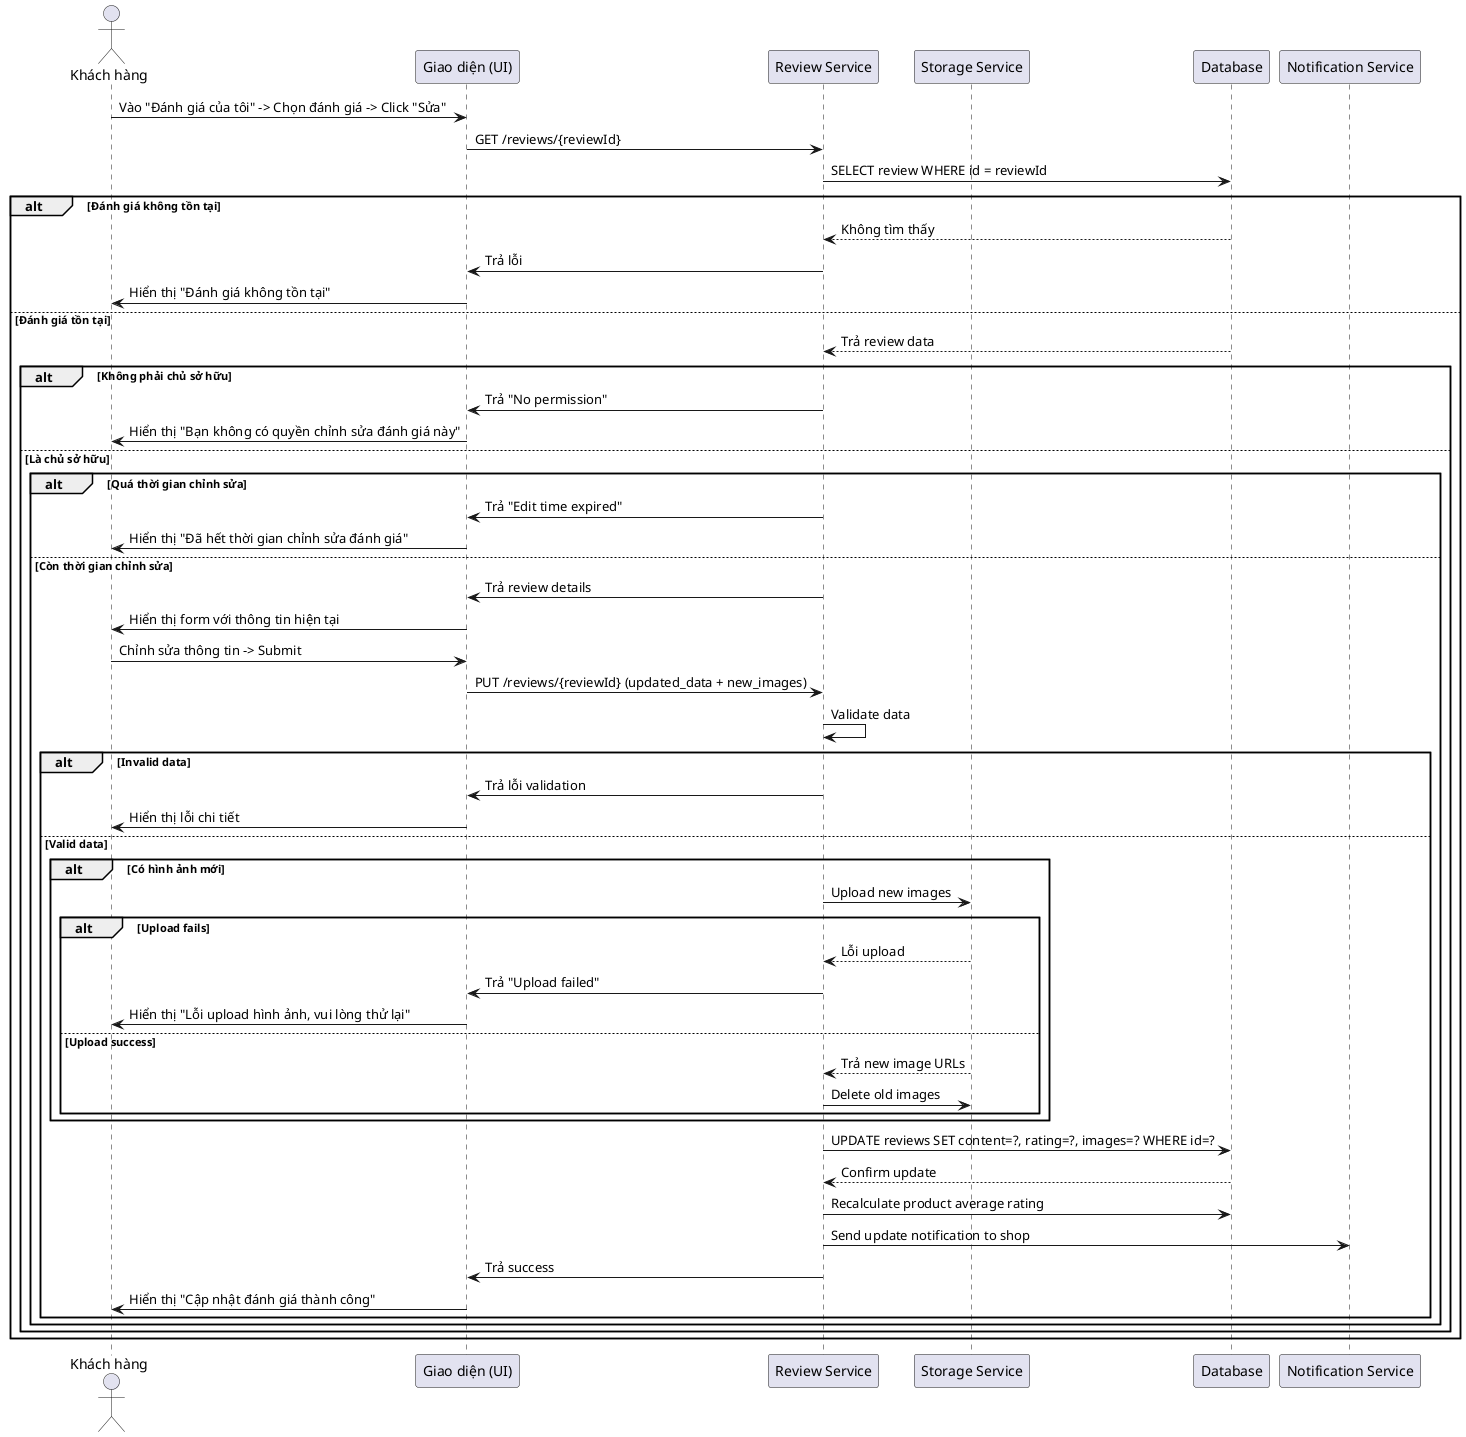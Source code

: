 @startuml cap-nhat-danh-gia
actor "Khách hàng" as Customer
participant "Giao diện (UI)" as UI
participant "Review Service" as Review
participant "Storage Service" as Storage
participant "Database" as DB
participant "Notification Service" as Notif

Customer -> UI: Vào "Đánh giá của tôi" -> Chọn đánh giá -> Click "Sửa"
UI -> Review: GET /reviews/{reviewId}
Review -> DB: SELECT review WHERE id = reviewId
alt Đánh giá không tồn tại
  DB --> Review: Không tìm thấy
  Review -> UI: Trả lỗi
  UI -> Customer: Hiển thị "Đánh giá không tồn tại"
else Đánh giá tồn tại
  DB --> Review: Trả review data
  alt Không phải chủ sở hữu
    Review -> UI: Trả "No permission"
    UI -> Customer: Hiển thị "Bạn không có quyền chỉnh sửa đánh giá này"
  else Là chủ sở hữu
    alt Quá thời gian chỉnh sửa
      Review -> UI: Trả "Edit time expired"
      UI -> Customer: Hiển thị "Đã hết thời gian chỉnh sửa đánh giá"
    else Còn thời gian chỉnh sửa
      Review -> UI: Trả review details
      UI -> Customer: Hiển thị form với thông tin hiện tại
      
      Customer -> UI: Chỉnh sửa thông tin -> Submit
      UI -> Review: PUT /reviews/{reviewId} (updated_data + new_images)
      Review -> Review: Validate data
      alt Invalid data
        Review -> UI: Trả lỗi validation
        UI -> Customer: Hiển thị lỗi chi tiết
      else Valid data
        alt Có hình ảnh mới
          Review -> Storage: Upload new images
          alt Upload fails
            Storage --> Review: Lỗi upload
            Review -> UI: Trả "Upload failed"
            UI -> Customer: Hiển thị "Lỗi upload hình ảnh, vui lòng thử lại"
          else Upload success
            Storage --> Review: Trả new image URLs
            Review -> Storage: Delete old images
          end
        end
        
        Review -> DB: UPDATE reviews SET content=?, rating=?, images=? WHERE id=?
        DB --> Review: Confirm update
        Review -> DB: Recalculate product average rating
        Review -> Notif: Send update notification to shop
        Review -> UI: Trả success
        UI -> Customer: Hiển thị "Cập nhật đánh giá thành công"
      end
    end
  end
end
@enduml